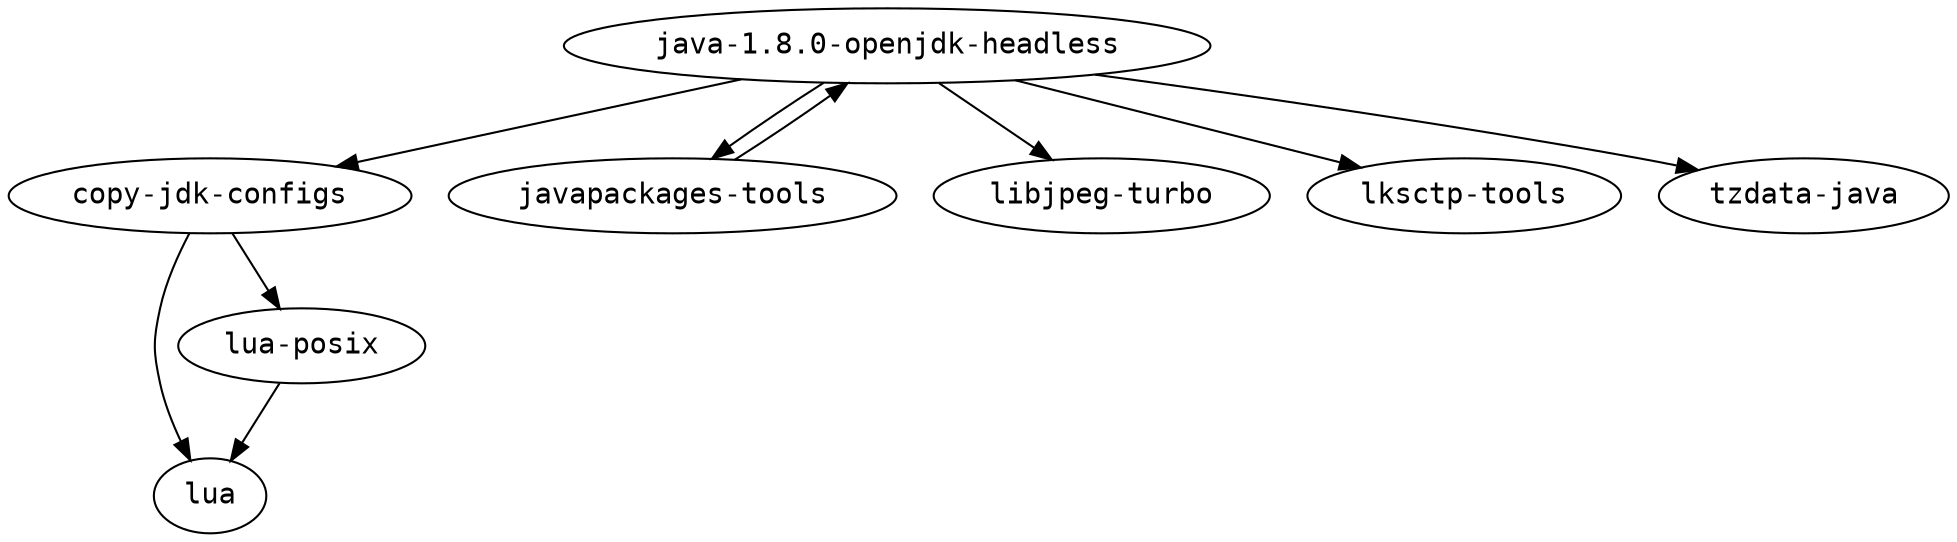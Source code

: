 strict digraph G {
node [fontname=monospace];
  "copy-jdk-configs" -> "lua";
  "copy-jdk-configs" -> "lua-posix";
  "java-1.8.0-openjdk-headless" -> "copy-jdk-configs";
  "java-1.8.0-openjdk-headless" -> "javapackages-tools";
  "java-1.8.0-openjdk-headless" -> "libjpeg-turbo";
  "java-1.8.0-openjdk-headless" -> "lksctp-tools";
  "java-1.8.0-openjdk-headless" -> "tzdata-java";
  "javapackages-tools" -> "java-1.8.0-openjdk-headless";
  "lua-posix" -> "lua";
}
